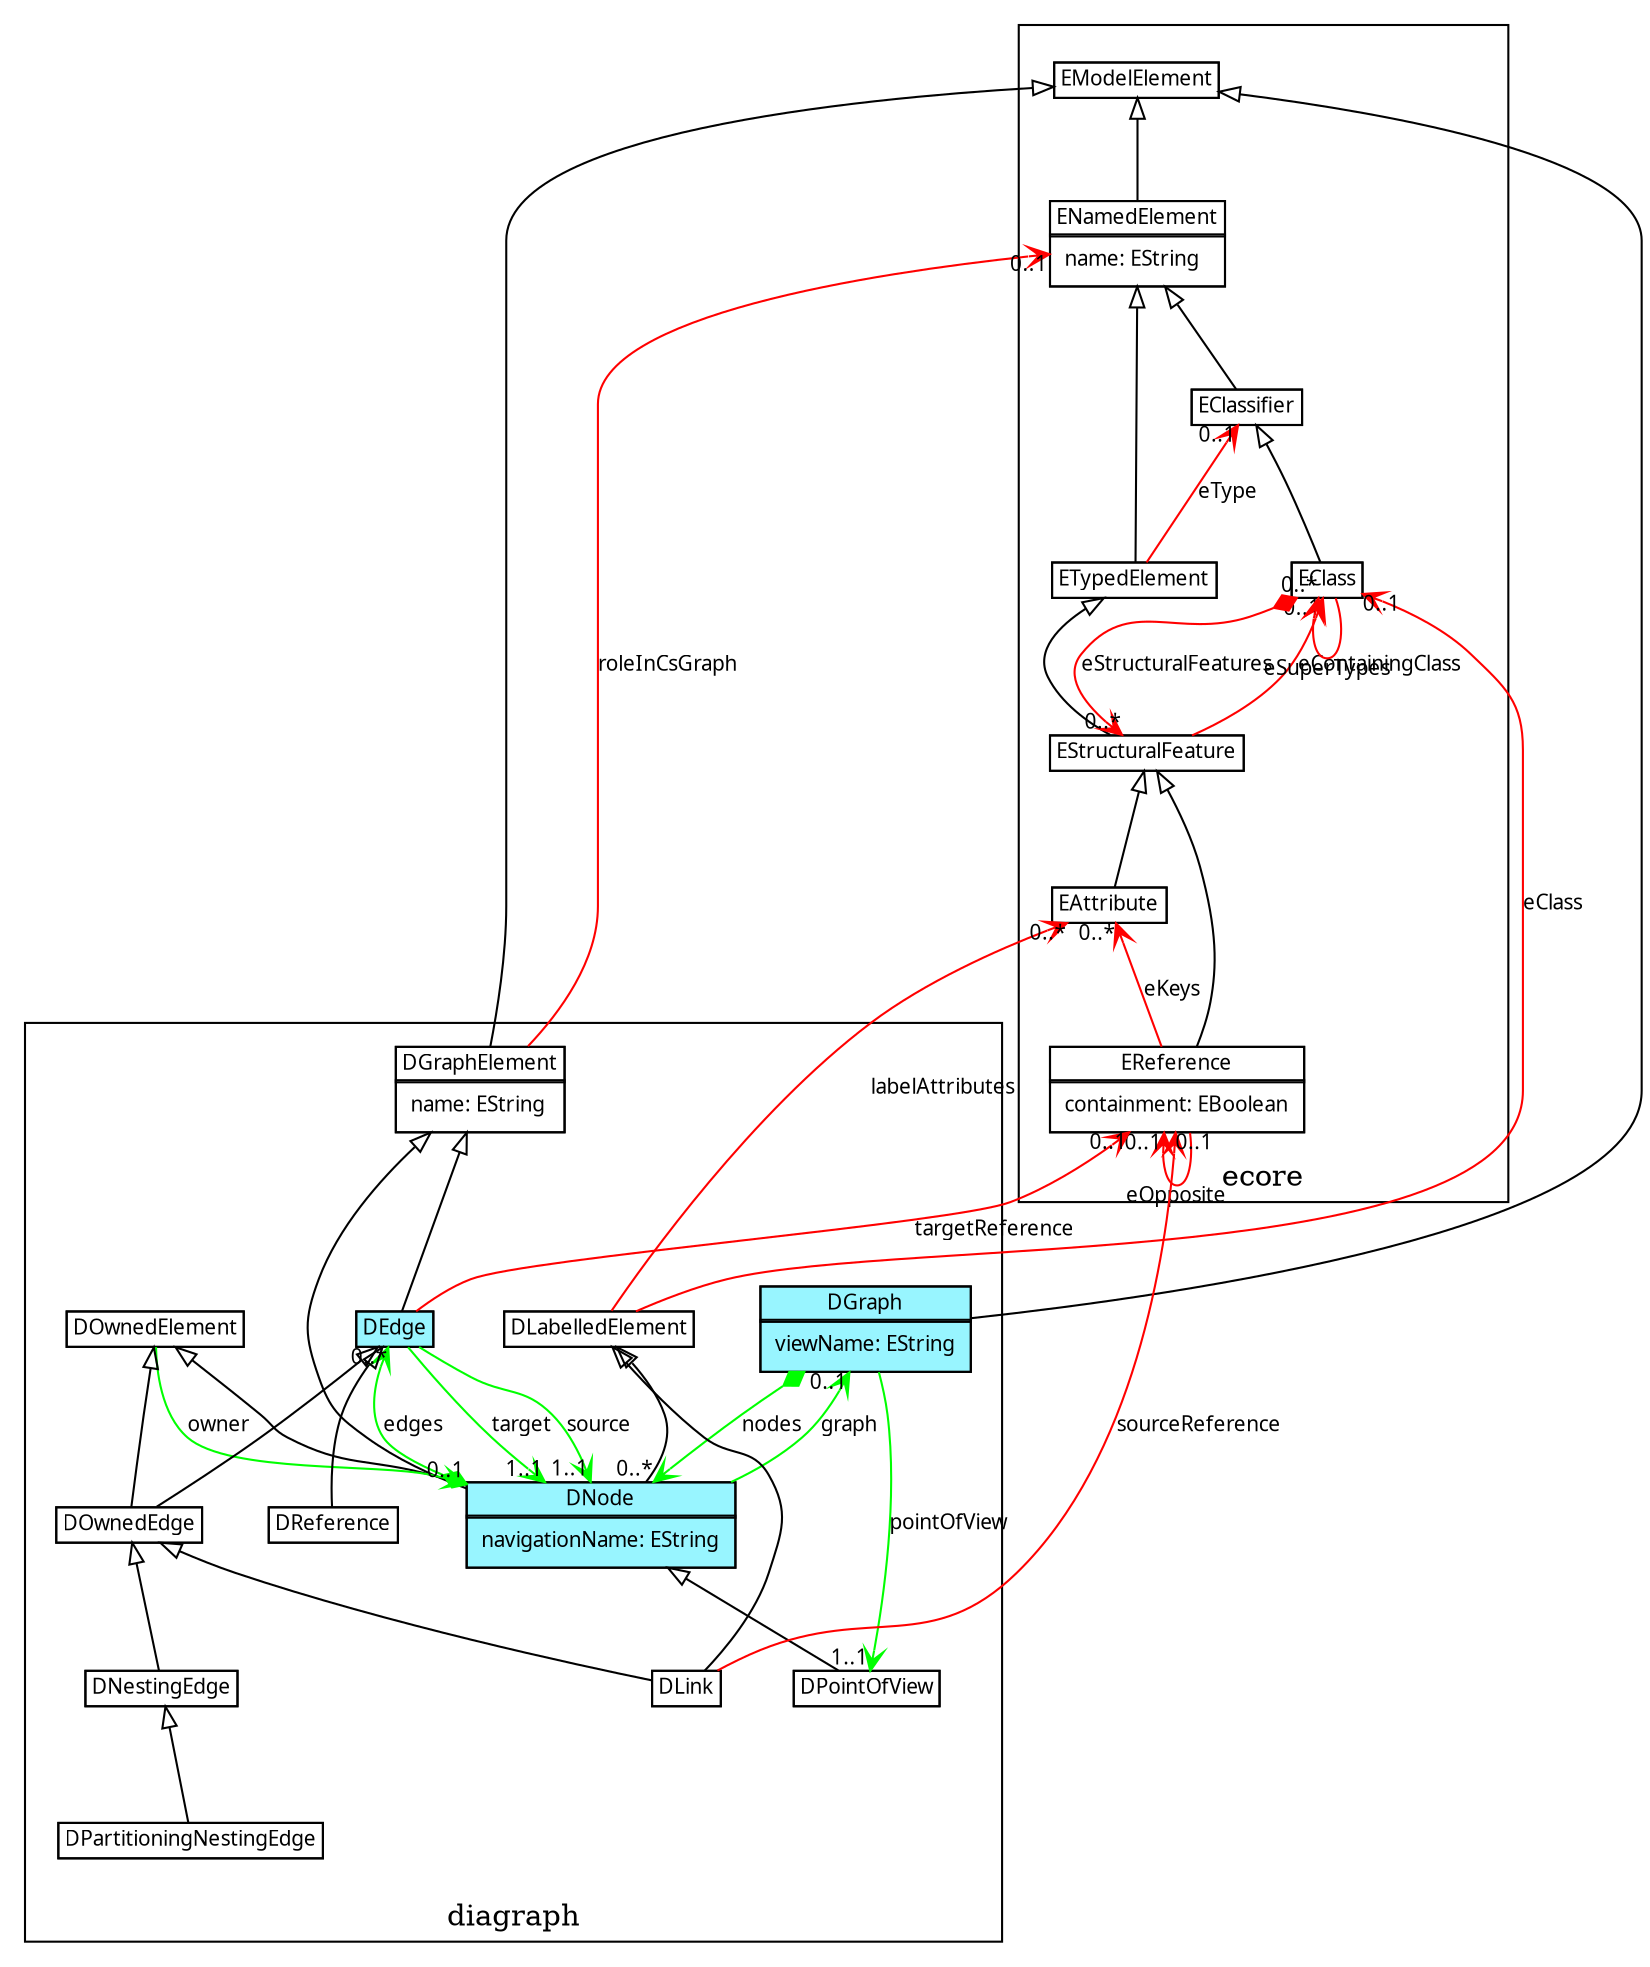 digraph G { rankdir=BT  overlap = "scale" labelfloat = "true" node [fontname="Verdana", fontsize=10, shape=none] edge [fontname="Verdana", fontsize=10];
subgraph cluster_1 /*start subgraph 2*/{ label="ecore";
id20030028[label=<<TABLE  cellspacing="-1" cellpadding="0" border="0" > <!-- top  --> <TR><TD port="pid20030028"><TABLE bgcolor=".0 .0 1.0" cellspacing="-1" border="1" ><TR><TD>EModelElement</TD></TR>
</TABLE>
</TD></TR></TABLE>>];

id28490615[label=<<TABLE  cellspacing="-1" cellpadding="0" border="0" > <!-- top  --> <TR><TD port="pid28490615"><TABLE bgcolor=".0 .0 1.0" cellspacing="-1" border="1" ><TR><TD>ENamedElement</TD></TR>
<TR><TD><TABLE border="0">
<!-- attr 4  --><TR><TD port="pENamedElement_name" align="left">name: EString</TD></TR></TABLE></TD></TR>
</TABLE>
</TD></TR></TABLE>>];

id30144187[label=<<TABLE  cellspacing="-1" cellpadding="0" border="0" > <!-- top  --> <TR><TD port="pid30144187"><TABLE bgcolor=".0 .0 1.0" cellspacing="-1" border="1" ><TR><TD>EClassifier</TD></TR>
</TABLE>
</TD></TR></TABLE>>];

id14797428[label=<<TABLE  cellspacing="-1" cellpadding="0" border="0" > <!-- top  --> <TR><TD port="pid14797428"><TABLE bgcolor=".0 .0 1.0" cellspacing="-1" border="1" ><TR><TD>ETypedElement</TD></TR>
</TABLE>
</TD></TR></TABLE>>];

id18130695[label=<<TABLE  cellspacing="-1" cellpadding="0" border="0" > <!-- top  --> <TR><TD port="pid18130695"><TABLE bgcolor=".0 .0 1.0" cellspacing="-1" border="1" ><TR><TD>EStructuralFeature</TD></TR>
</TABLE>
</TD></TR></TABLE>>];

id15889588[label=<<TABLE  cellspacing="-1" cellpadding="0" border="0" > <!-- top  --> <TR><TD port="pid15889588"><TABLE bgcolor=".0 .0 1.0" cellspacing="-1" border="1" ><TR><TD>EClass</TD></TR>
</TABLE>
</TD></TR></TABLE>>];

id4289465[label=<<TABLE  cellspacing="-1" cellpadding="0" border="0" > <!-- top  --> <TR><TD port="pid4289465"><TABLE bgcolor=".0 .0 1.0" cellspacing="-1" border="1" ><TR><TD>EAttribute</TD></TR>
</TABLE>
</TD></TR></TABLE>>];

id12880759[label=<<TABLE  cellspacing="-1" cellpadding="0" border="0" > <!-- top  --> <TR><TD port="pid12880759"><TABLE bgcolor=".0 .0 1.0" cellspacing="-1" border="1" ><TR><TD>EReference</TD></TR>
<TR><TD><TABLE border="0">
<!-- attr 4  --><TR><TD port="pEReference_containment" align="left">containment: EBoolean</TD></TR></TABLE></TD></TR>
</TABLE>
</TD></TR></TABLE>>];

}/*end subgraph*/subgraph cluster_19455142 /*start subgraph 1*/{ label="diagraph";
id31871634[label=<<TABLE  cellspacing="-1" cellpadding="0" border="0" > <!-- top  --> <TR><TD port="pid31871634"><TABLE bgcolor=".0 .0 1.0" cellspacing="-1" border="1" ><TR><TD>DPointOfView</TD></TR>
</TABLE>
</TD></TR></TABLE>>];

id20269594[label=<<TABLE  cellspacing="-1" cellpadding="0" border="0" > <!-- top  --> <TR><TD port="pid20269594"><TABLE bgcolor="cadetblue1" cellspacing="-1" border="1" ><TR><TD>DGraph</TD></TR>
<TR><TD><TABLE border="0">
<!-- attr 4  --><TR><TD port="pDGraph_layerName" align="left">viewName: EString</TD></TR></TABLE></TD></TR>
</TABLE>
</TD></TR></TABLE>>];

id1845590[label=<<TABLE  cellspacing="-1" cellpadding="0" border="0" > <!-- top  --> <TR><TD port="pid1845590"><TABLE bgcolor="cadetblue1" cellspacing="-1" border="1" ><TR><TD>DNode</TD></TR>
<TR><TD><TABLE border="0">
<!-- attr 4  --><TR><TD port="pDNode_navigationName" align="left">navigationName: EString</TD></TR></TABLE></TD></TR>
</TABLE>
</TD></TR></TABLE>>];

id4757663[label=<<TABLE  cellspacing="-1" cellpadding="0" border="0" > <!-- top  --> <TR><TD port="pid4757663"><TABLE bgcolor=".0 .0 1.0" cellspacing="-1" border="1" ><TR><TD>DGraphElement</TD></TR>
<TR><TD><TABLE border="0">
<!-- attr 4  --><TR><TD port="pDGraphElement_name" align="left">name: EString</TD></TR></TABLE></TD></TR>
</TABLE>
</TD></TR></TABLE>>];

id14552258[label=<<TABLE  cellspacing="-1" cellpadding="0" border="0" > <!-- top  --> <TR><TD port="pid14552258"><TABLE bgcolor=".0 .0 1.0" cellspacing="-1" border="1" ><TR><TD>DLabelledElement</TD></TR>
</TABLE>
</TD></TR></TABLE>>];

id1549148[label=<<TABLE  cellspacing="-1" cellpadding="0" border="0" > <!-- top  --> <TR><TD port="pid1549148"><TABLE bgcolor=".0 .0 1.0" cellspacing="-1" border="1" ><TR><TD>DOwnedElement</TD></TR>
</TABLE>
</TD></TR></TABLE>>];

id29651644[label=<<TABLE  cellspacing="-1" cellpadding="0" border="0" > <!-- top  --> <TR><TD port="pid29651644"><TABLE bgcolor="cadetblue1" cellspacing="-1" border="1" ><TR><TD>DEdge</TD></TR>
</TABLE>
</TD></TR></TABLE>>];

id31852738[label=<<TABLE  cellspacing="-1" cellpadding="0" border="0" > <!-- top  --> <TR><TD port="pid31852738"><TABLE bgcolor=".0 .0 1.0" cellspacing="-1" border="1" ><TR><TD>DLink</TD></TR>
</TABLE>
</TD></TR></TABLE>>];

id21569141[label=<<TABLE  cellspacing="-1" cellpadding="0" border="0" > <!-- top  --> <TR><TD port="pid21569141"><TABLE bgcolor=".0 .0 1.0" cellspacing="-1" border="1" ><TR><TD>DOwnedEdge</TD></TR>
</TABLE>
</TD></TR></TABLE>>];

id24027736[label=<<TABLE  cellspacing="-1" cellpadding="0" border="0" > <!-- top  --> <TR><TD port="pid24027736"><TABLE bgcolor=".0 .0 1.0" cellspacing="-1" border="1" ><TR><TD>DReference</TD></TR>
</TABLE>
</TD></TR></TABLE>>];

id6575534[label=<<TABLE  cellspacing="-1" cellpadding="0" border="0" > <!-- top  --> <TR><TD port="pid6575534"><TABLE bgcolor=".0 .0 1.0" cellspacing="-1" border="1" ><TR><TD>DNestingEdge</TD></TR>
</TABLE>
</TD></TR></TABLE>>];

id26478892[label=<<TABLE  cellspacing="-1" cellpadding="0" border="0" > <!-- top  --> <TR><TD port="pid26478892"><TABLE bgcolor=".0 .0 1.0" cellspacing="-1" border="1" ><TR><TD>DPartitioningNestingEdge</TD></TR>
</TABLE>
</TD></TR></TABLE>>];

}/*end subgraph*/id31871634:pid31871634 -> id1845590:pid1845590 [color="black", arrowhead=empty ];
id20269594:pid20269594 -> id20030028:pid20030028 [color="black", arrowhead=empty ];
id28490615:pid28490615 -> id20030028:pid20030028 [color="black", arrowhead=empty ];
id4757663:pid4757663 -> id20030028:pid20030028 [color="black", arrowhead=empty ];
id1845590:pid1845590 -> id4757663:pid4757663 [color="black", arrowhead=empty ];
id30144187:pid30144187 -> id28490615:pid28490615 [color="black", arrowhead=empty ];
id14797428:pid14797428 -> id28490615:pid28490615 [color="black", arrowhead=empty ];
id18130695:pid18130695 -> id14797428:pid14797428 [color="black", arrowhead=empty ];
id15889588:pid15889588 -> id30144187:pid30144187 [color="black", arrowhead=empty ];
id4289465:pid4289465 -> id18130695:pid18130695 [color="black", arrowhead=empty ];
id1845590:pid1845590 -> id14552258:pid14552258 [color="black", arrowhead=empty ];
id1845590:pid1845590 -> id1549148:pid1549148 [color="black", arrowhead=empty ];
id12880759:pid12880759 -> id18130695:pid18130695 [color="black", arrowhead=empty ];
id29651644:pid29651644 -> id4757663:pid4757663 [color="black", arrowhead=empty ];
id21569141:pid21569141 -> id1549148:pid1549148 [color="black", arrowhead=empty ];
id21569141:pid21569141 -> id29651644:pid29651644 [color="black", arrowhead=empty ];
id31852738:pid31852738 -> id21569141:pid21569141 [color="black", arrowhead=empty ];
id31852738:pid31852738 -> id14552258:pid14552258 [color="black", arrowhead=empty ];
id24027736:pid24027736 -> id29651644:pid29651644 [color="black", arrowhead=empty ];
id6575534:pid6575534 -> id21569141:pid21569141 [color="black", arrowhead=empty ];
id26478892:pid26478892 -> id6575534:pid6575534 [color="black", arrowhead=empty ];
id1845590:pid1845590 -> id29651644:pid29651644 [color=green,dir=both,arrowtail=diamond,arrowhead=vee,headlabel="0..*",label="edges"];
id20269594:pid20269594 -> id1845590:pid1845590 [color=green,dir=both,arrowtail=diamond,arrowhead=vee,headlabel="0..*",label="nodes"];
id20269594:pid20269594 -> id31871634:pid31871634 [color=green,arrowhead=vee,headlabel="1..1",label="pointOfView"];
id1845590:pid1845590 -> id20269594:pid20269594 [color=green,arrowhead=vee,headlabel="0..1",label="graph"];
id1549148:pid1549148 -> id1845590:pid1845590 [color=green,arrowhead=vee,headlabel="0..1",label="owner"];
id29651644:pid29651644 -> id1845590:pid1845590 [color=green,arrowhead=vee,headlabel="1..1",label="target"];
id29651644:pid29651644 -> id1845590:pid1845590 [color=green,arrowhead=vee,headlabel="1..1",label="source"];
id4757663:pid4757663 -> id28490615:pid28490615 [color=red,arrowhead=vee,headlabel="0..1",label="roleInCsGraph"];
id15889588:pid15889588 -> id15889588:pid15889588 [color=red,arrowhead=vee,headlabel="0..*",label="eSuperTypes"];
id14797428:pid14797428 -> id30144187:pid30144187 [color=red,arrowhead=vee,headlabel="0..1",label="eType"];
id18130695:pid18130695 -> id15889588:pid15889588 [color=red,arrowhead=vee,headlabel="0..1",label="eContainingClass"];
id15889588:pid15889588 -> id18130695:pid18130695 [color=red,dir=both,arrowtail=diamond,arrowhead=vee,headlabel="0..*",label="eStructuralFeatures"];
id14552258:pid14552258 -> id15889588:pid15889588 [color=red,arrowhead=vee,headlabel="0..1",label="eClass"];
id14552258:pid14552258 -> id4289465:pid4289465 [color=red,arrowhead=vee,headlabel="0..*",label="labelAttributes"];
id12880759:pid12880759 -> id12880759:pid12880759 [color=red,arrowhead=vee,headlabel="0..1",label="eOpposite"];
id12880759:pid12880759 -> id4289465:pid4289465 [color=red,arrowhead=vee,headlabel="0..*",label="eKeys"];
id29651644:pid29651644 -> id12880759:pid12880759 [color=red,arrowhead=vee,headlabel="0..1",label="targetReference"];
id31852738:pid31852738 -> id12880759:pid12880759 [color=red,arrowhead=vee,headlabel="0..1",label="sourceReference"];
}/*end graph*/